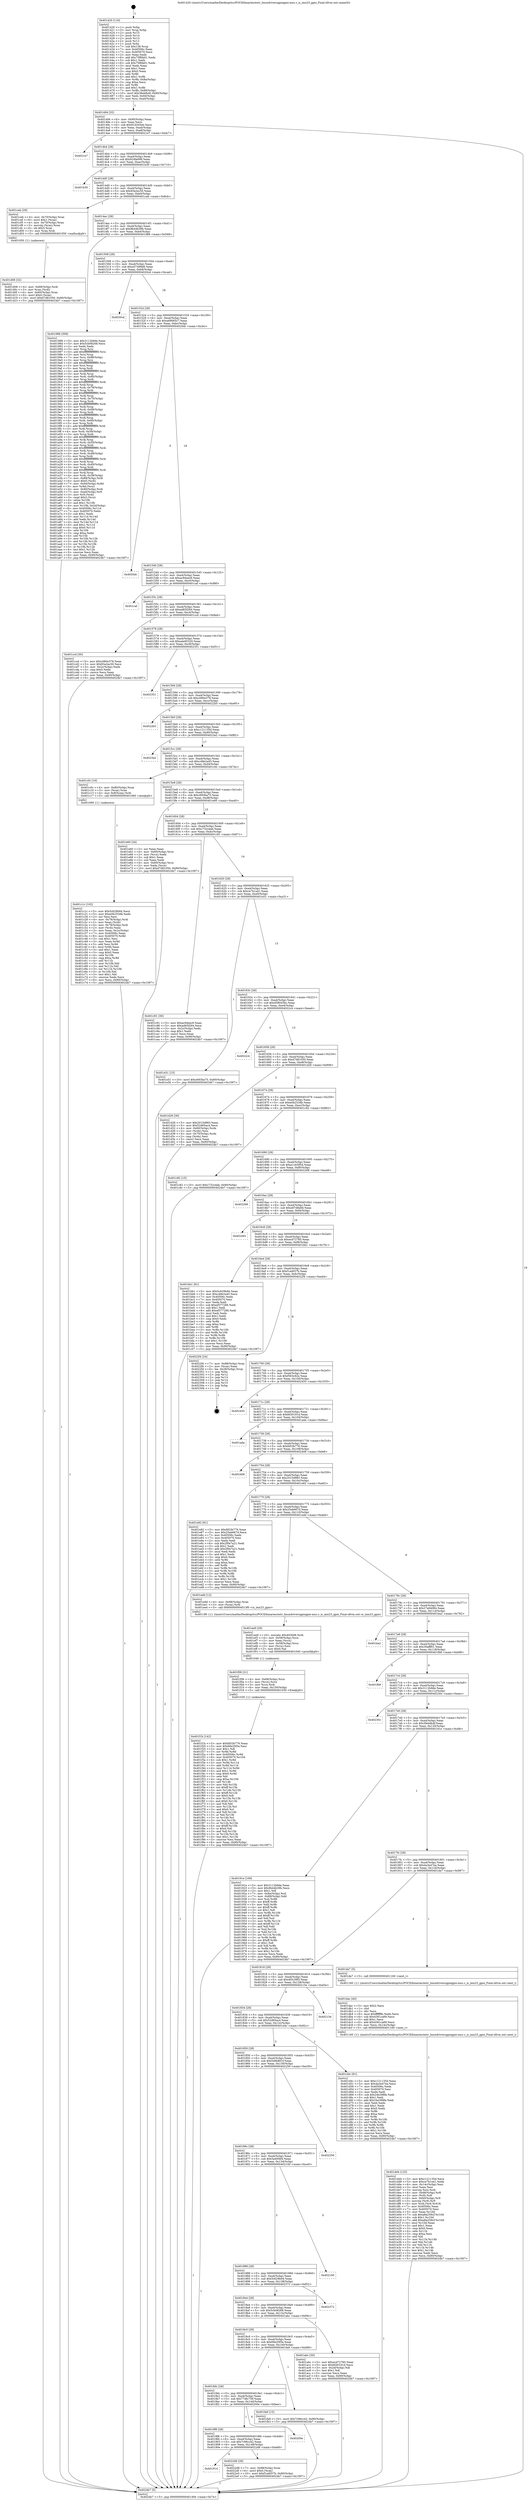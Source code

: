 digraph "0x401420" {
  label = "0x401420 (/mnt/c/Users/mathe/Desktop/tcc/POCII/binaries/extr_linuxdriversgpiogpio-mxs.c_is_imx23_gpio_Final-ollvm.out::main(0))"
  labelloc = "t"
  node[shape=record]

  Entry [label="",width=0.3,height=0.3,shape=circle,fillcolor=black,style=filled]
  "0x401494" [label="{
     0x401494 [32]\l
     | [instrs]\l
     &nbsp;&nbsp;0x401494 \<+6\>: mov -0x90(%rbp),%eax\l
     &nbsp;&nbsp;0x40149a \<+2\>: mov %eax,%ecx\l
     &nbsp;&nbsp;0x40149c \<+6\>: sub $0x91d345eb,%ecx\l
     &nbsp;&nbsp;0x4014a2 \<+6\>: mov %eax,-0xa4(%rbp)\l
     &nbsp;&nbsp;0x4014a8 \<+6\>: mov %ecx,-0xa8(%rbp)\l
     &nbsp;&nbsp;0x4014ae \<+6\>: je 00000000004021e7 \<main+0xdc7\>\l
  }"]
  "0x4021e7" [label="{
     0x4021e7\l
  }", style=dashed]
  "0x4014b4" [label="{
     0x4014b4 [28]\l
     | [instrs]\l
     &nbsp;&nbsp;0x4014b4 \<+5\>: jmp 00000000004014b9 \<main+0x99\>\l
     &nbsp;&nbsp;0x4014b9 \<+6\>: mov -0xa4(%rbp),%eax\l
     &nbsp;&nbsp;0x4014bf \<+5\>: sub $0x924fa099,%eax\l
     &nbsp;&nbsp;0x4014c4 \<+6\>: mov %eax,-0xac(%rbp)\l
     &nbsp;&nbsp;0x4014ca \<+6\>: je 0000000000401b30 \<main+0x710\>\l
  }"]
  Exit [label="",width=0.3,height=0.3,shape=circle,fillcolor=black,style=filled,peripheries=2]
  "0x401b30" [label="{
     0x401b30\l
  }", style=dashed]
  "0x4014d0" [label="{
     0x4014d0 [28]\l
     | [instrs]\l
     &nbsp;&nbsp;0x4014d0 \<+5\>: jmp 00000000004014d5 \<main+0xb5\>\l
     &nbsp;&nbsp;0x4014d5 \<+6\>: mov -0xa4(%rbp),%eax\l
     &nbsp;&nbsp;0x4014db \<+5\>: sub $0x93a2ec50,%eax\l
     &nbsp;&nbsp;0x4014e0 \<+6\>: mov %eax,-0xb0(%rbp)\l
     &nbsp;&nbsp;0x4014e6 \<+6\>: je 0000000000401ceb \<main+0x8cb\>\l
  }"]
  "0x401914" [label="{
     0x401914\l
  }", style=dashed]
  "0x401ceb" [label="{
     0x401ceb [29]\l
     | [instrs]\l
     &nbsp;&nbsp;0x401ceb \<+4\>: mov -0x70(%rbp),%rax\l
     &nbsp;&nbsp;0x401cef \<+6\>: movl $0x1,(%rax)\l
     &nbsp;&nbsp;0x401cf5 \<+4\>: mov -0x70(%rbp),%rax\l
     &nbsp;&nbsp;0x401cf9 \<+3\>: movslq (%rax),%rax\l
     &nbsp;&nbsp;0x401cfc \<+4\>: shl $0x3,%rax\l
     &nbsp;&nbsp;0x401d00 \<+3\>: mov %rax,%rdi\l
     &nbsp;&nbsp;0x401d03 \<+5\>: call 0000000000401050 \<malloc@plt\>\l
     | [calls]\l
     &nbsp;&nbsp;0x401050 \{1\} (unknown)\l
  }"]
  "0x4014ec" [label="{
     0x4014ec [28]\l
     | [instrs]\l
     &nbsp;&nbsp;0x4014ec \<+5\>: jmp 00000000004014f1 \<main+0xd1\>\l
     &nbsp;&nbsp;0x4014f1 \<+6\>: mov -0xa4(%rbp),%eax\l
     &nbsp;&nbsp;0x4014f7 \<+5\>: sub $0x9b44b39b,%eax\l
     &nbsp;&nbsp;0x4014fc \<+6\>: mov %eax,-0xb4(%rbp)\l
     &nbsp;&nbsp;0x401502 \<+6\>: je 0000000000401988 \<main+0x568\>\l
  }"]
  "0x4022d8" [label="{
     0x4022d8 [28]\l
     | [instrs]\l
     &nbsp;&nbsp;0x4022d8 \<+7\>: mov -0x88(%rbp),%rax\l
     &nbsp;&nbsp;0x4022df \<+6\>: movl $0x0,(%rax)\l
     &nbsp;&nbsp;0x4022e5 \<+10\>: movl $0xf1ad057b,-0x90(%rbp)\l
     &nbsp;&nbsp;0x4022ef \<+5\>: jmp 00000000004024b7 \<main+0x1097\>\l
  }"]
  "0x401988" [label="{
     0x401988 [308]\l
     | [instrs]\l
     &nbsp;&nbsp;0x401988 \<+5\>: mov $0x3112b9de,%eax\l
     &nbsp;&nbsp;0x40198d \<+5\>: mov $0x5cb08268,%ecx\l
     &nbsp;&nbsp;0x401992 \<+2\>: xor %edx,%edx\l
     &nbsp;&nbsp;0x401994 \<+3\>: mov %rsp,%rsi\l
     &nbsp;&nbsp;0x401997 \<+4\>: add $0xfffffffffffffff0,%rsi\l
     &nbsp;&nbsp;0x40199b \<+3\>: mov %rsi,%rsp\l
     &nbsp;&nbsp;0x40199e \<+7\>: mov %rsi,-0x88(%rbp)\l
     &nbsp;&nbsp;0x4019a5 \<+3\>: mov %rsp,%rsi\l
     &nbsp;&nbsp;0x4019a8 \<+4\>: add $0xfffffffffffffff0,%rsi\l
     &nbsp;&nbsp;0x4019ac \<+3\>: mov %rsi,%rsp\l
     &nbsp;&nbsp;0x4019af \<+3\>: mov %rsp,%rdi\l
     &nbsp;&nbsp;0x4019b2 \<+4\>: add $0xfffffffffffffff0,%rdi\l
     &nbsp;&nbsp;0x4019b6 \<+3\>: mov %rdi,%rsp\l
     &nbsp;&nbsp;0x4019b9 \<+4\>: mov %rdi,-0x80(%rbp)\l
     &nbsp;&nbsp;0x4019bd \<+3\>: mov %rsp,%rdi\l
     &nbsp;&nbsp;0x4019c0 \<+4\>: add $0xfffffffffffffff0,%rdi\l
     &nbsp;&nbsp;0x4019c4 \<+3\>: mov %rdi,%rsp\l
     &nbsp;&nbsp;0x4019c7 \<+4\>: mov %rdi,-0x78(%rbp)\l
     &nbsp;&nbsp;0x4019cb \<+3\>: mov %rsp,%rdi\l
     &nbsp;&nbsp;0x4019ce \<+4\>: add $0xfffffffffffffff0,%rdi\l
     &nbsp;&nbsp;0x4019d2 \<+3\>: mov %rdi,%rsp\l
     &nbsp;&nbsp;0x4019d5 \<+4\>: mov %rdi,-0x70(%rbp)\l
     &nbsp;&nbsp;0x4019d9 \<+3\>: mov %rsp,%rdi\l
     &nbsp;&nbsp;0x4019dc \<+4\>: add $0xfffffffffffffff0,%rdi\l
     &nbsp;&nbsp;0x4019e0 \<+3\>: mov %rdi,%rsp\l
     &nbsp;&nbsp;0x4019e3 \<+4\>: mov %rdi,-0x68(%rbp)\l
     &nbsp;&nbsp;0x4019e7 \<+3\>: mov %rsp,%rdi\l
     &nbsp;&nbsp;0x4019ea \<+4\>: add $0xfffffffffffffff0,%rdi\l
     &nbsp;&nbsp;0x4019ee \<+3\>: mov %rdi,%rsp\l
     &nbsp;&nbsp;0x4019f1 \<+4\>: mov %rdi,-0x60(%rbp)\l
     &nbsp;&nbsp;0x4019f5 \<+3\>: mov %rsp,%rdi\l
     &nbsp;&nbsp;0x4019f8 \<+4\>: add $0xfffffffffffffff0,%rdi\l
     &nbsp;&nbsp;0x4019fc \<+3\>: mov %rdi,%rsp\l
     &nbsp;&nbsp;0x4019ff \<+4\>: mov %rdi,-0x58(%rbp)\l
     &nbsp;&nbsp;0x401a03 \<+3\>: mov %rsp,%rdi\l
     &nbsp;&nbsp;0x401a06 \<+4\>: add $0xfffffffffffffff0,%rdi\l
     &nbsp;&nbsp;0x401a0a \<+3\>: mov %rdi,%rsp\l
     &nbsp;&nbsp;0x401a0d \<+4\>: mov %rdi,-0x50(%rbp)\l
     &nbsp;&nbsp;0x401a11 \<+3\>: mov %rsp,%rdi\l
     &nbsp;&nbsp;0x401a14 \<+4\>: add $0xfffffffffffffff0,%rdi\l
     &nbsp;&nbsp;0x401a18 \<+3\>: mov %rdi,%rsp\l
     &nbsp;&nbsp;0x401a1b \<+4\>: mov %rdi,-0x48(%rbp)\l
     &nbsp;&nbsp;0x401a1f \<+3\>: mov %rsp,%rdi\l
     &nbsp;&nbsp;0x401a22 \<+4\>: add $0xfffffffffffffff0,%rdi\l
     &nbsp;&nbsp;0x401a26 \<+3\>: mov %rdi,%rsp\l
     &nbsp;&nbsp;0x401a29 \<+4\>: mov %rdi,-0x40(%rbp)\l
     &nbsp;&nbsp;0x401a2d \<+3\>: mov %rsp,%rdi\l
     &nbsp;&nbsp;0x401a30 \<+4\>: add $0xfffffffffffffff0,%rdi\l
     &nbsp;&nbsp;0x401a34 \<+3\>: mov %rdi,%rsp\l
     &nbsp;&nbsp;0x401a37 \<+4\>: mov %rdi,-0x38(%rbp)\l
     &nbsp;&nbsp;0x401a3b \<+7\>: mov -0x88(%rbp),%rdi\l
     &nbsp;&nbsp;0x401a42 \<+6\>: movl $0x0,(%rdi)\l
     &nbsp;&nbsp;0x401a48 \<+7\>: mov -0x94(%rbp),%r8d\l
     &nbsp;&nbsp;0x401a4f \<+3\>: mov %r8d,(%rsi)\l
     &nbsp;&nbsp;0x401a52 \<+4\>: mov -0x80(%rbp),%rdi\l
     &nbsp;&nbsp;0x401a56 \<+7\>: mov -0xa0(%rbp),%r9\l
     &nbsp;&nbsp;0x401a5d \<+3\>: mov %r9,(%rdi)\l
     &nbsp;&nbsp;0x401a60 \<+3\>: cmpl $0x2,(%rsi)\l
     &nbsp;&nbsp;0x401a63 \<+4\>: setne %r10b\l
     &nbsp;&nbsp;0x401a67 \<+4\>: and $0x1,%r10b\l
     &nbsp;&nbsp;0x401a6b \<+4\>: mov %r10b,-0x2d(%rbp)\l
     &nbsp;&nbsp;0x401a6f \<+8\>: mov 0x40506c,%r11d\l
     &nbsp;&nbsp;0x401a77 \<+7\>: mov 0x405070,%ebx\l
     &nbsp;&nbsp;0x401a7e \<+3\>: sub $0x1,%edx\l
     &nbsp;&nbsp;0x401a81 \<+3\>: mov %r11d,%r14d\l
     &nbsp;&nbsp;0x401a84 \<+3\>: add %edx,%r14d\l
     &nbsp;&nbsp;0x401a87 \<+4\>: imul %r14d,%r11d\l
     &nbsp;&nbsp;0x401a8b \<+4\>: and $0x1,%r11d\l
     &nbsp;&nbsp;0x401a8f \<+4\>: cmp $0x0,%r11d\l
     &nbsp;&nbsp;0x401a93 \<+4\>: sete %r10b\l
     &nbsp;&nbsp;0x401a97 \<+3\>: cmp $0xa,%ebx\l
     &nbsp;&nbsp;0x401a9a \<+4\>: setl %r15b\l
     &nbsp;&nbsp;0x401a9e \<+3\>: mov %r10b,%r12b\l
     &nbsp;&nbsp;0x401aa1 \<+3\>: and %r15b,%r12b\l
     &nbsp;&nbsp;0x401aa4 \<+3\>: xor %r15b,%r10b\l
     &nbsp;&nbsp;0x401aa7 \<+3\>: or %r10b,%r12b\l
     &nbsp;&nbsp;0x401aaa \<+4\>: test $0x1,%r12b\l
     &nbsp;&nbsp;0x401aae \<+3\>: cmovne %ecx,%eax\l
     &nbsp;&nbsp;0x401ab1 \<+6\>: mov %eax,-0x90(%rbp)\l
     &nbsp;&nbsp;0x401ab7 \<+5\>: jmp 00000000004024b7 \<main+0x1097\>\l
  }"]
  "0x401508" [label="{
     0x401508 [28]\l
     | [instrs]\l
     &nbsp;&nbsp;0x401508 \<+5\>: jmp 000000000040150d \<main+0xed\>\l
     &nbsp;&nbsp;0x40150d \<+6\>: mov -0xa4(%rbp),%eax\l
     &nbsp;&nbsp;0x401513 \<+5\>: sub $0xa57498d6,%eax\l
     &nbsp;&nbsp;0x401518 \<+6\>: mov %eax,-0xb8(%rbp)\l
     &nbsp;&nbsp;0x40151e \<+6\>: je 00000000004020cd \<main+0xcad\>\l
  }"]
  "0x4018f8" [label="{
     0x4018f8 [28]\l
     | [instrs]\l
     &nbsp;&nbsp;0x4018f8 \<+5\>: jmp 00000000004018fd \<main+0x4dd\>\l
     &nbsp;&nbsp;0x4018fd \<+6\>: mov -0xa4(%rbp),%eax\l
     &nbsp;&nbsp;0x401903 \<+5\>: sub $0x7c96cc42,%eax\l
     &nbsp;&nbsp;0x401908 \<+6\>: mov %eax,-0x148(%rbp)\l
     &nbsp;&nbsp;0x40190e \<+6\>: je 00000000004022d8 \<main+0xeb8\>\l
  }"]
  "0x4020cd" [label="{
     0x4020cd\l
  }", style=dashed]
  "0x401524" [label="{
     0x401524 [28]\l
     | [instrs]\l
     &nbsp;&nbsp;0x401524 \<+5\>: jmp 0000000000401529 \<main+0x109\>\l
     &nbsp;&nbsp;0x401529 \<+6\>: mov -0xa4(%rbp),%eax\l
     &nbsp;&nbsp;0x40152f \<+5\>: sub $0xa69065c7,%eax\l
     &nbsp;&nbsp;0x401534 \<+6\>: mov %eax,-0xbc(%rbp)\l
     &nbsp;&nbsp;0x40153a \<+6\>: je 00000000004020dc \<main+0xcbc\>\l
  }"]
  "0x40200e" [label="{
     0x40200e\l
  }", style=dashed]
  "0x4020dc" [label="{
     0x4020dc\l
  }", style=dashed]
  "0x401540" [label="{
     0x401540 [28]\l
     | [instrs]\l
     &nbsp;&nbsp;0x401540 \<+5\>: jmp 0000000000401545 \<main+0x125\>\l
     &nbsp;&nbsp;0x401545 \<+6\>: mov -0xa4(%rbp),%eax\l
     &nbsp;&nbsp;0x40154b \<+5\>: sub $0xac94eec9,%eax\l
     &nbsp;&nbsp;0x401550 \<+6\>: mov %eax,-0xc0(%rbp)\l
     &nbsp;&nbsp;0x401556 \<+6\>: je 0000000000401caf \<main+0x88f\>\l
  }"]
  "0x4018dc" [label="{
     0x4018dc [28]\l
     | [instrs]\l
     &nbsp;&nbsp;0x4018dc \<+5\>: jmp 00000000004018e1 \<main+0x4c1\>\l
     &nbsp;&nbsp;0x4018e1 \<+6\>: mov -0xa4(%rbp),%eax\l
     &nbsp;&nbsp;0x4018e7 \<+5\>: sub $0x77dfc739,%eax\l
     &nbsp;&nbsp;0x4018ec \<+6\>: mov %eax,-0x144(%rbp)\l
     &nbsp;&nbsp;0x4018f2 \<+6\>: je 000000000040200e \<main+0xbee\>\l
  }"]
  "0x401caf" [label="{
     0x401caf\l
  }", style=dashed]
  "0x40155c" [label="{
     0x40155c [28]\l
     | [instrs]\l
     &nbsp;&nbsp;0x40155c \<+5\>: jmp 0000000000401561 \<main+0x141\>\l
     &nbsp;&nbsp;0x401561 \<+6\>: mov -0xa4(%rbp),%eax\l
     &nbsp;&nbsp;0x401567 \<+5\>: sub $0xad65f264,%eax\l
     &nbsp;&nbsp;0x40156c \<+6\>: mov %eax,-0xc4(%rbp)\l
     &nbsp;&nbsp;0x401572 \<+6\>: je 0000000000401ccd \<main+0x8ad\>\l
  }"]
  "0x401fa9" [label="{
     0x401fa9 [15]\l
     | [instrs]\l
     &nbsp;&nbsp;0x401fa9 \<+10\>: movl $0x7c96cc42,-0x90(%rbp)\l
     &nbsp;&nbsp;0x401fb3 \<+5\>: jmp 00000000004024b7 \<main+0x1097\>\l
  }"]
  "0x401ccd" [label="{
     0x401ccd [30]\l
     | [instrs]\l
     &nbsp;&nbsp;0x401ccd \<+5\>: mov $0xc080e378,%eax\l
     &nbsp;&nbsp;0x401cd2 \<+5\>: mov $0x93a2ec50,%ecx\l
     &nbsp;&nbsp;0x401cd7 \<+3\>: mov -0x2c(%rbp),%edx\l
     &nbsp;&nbsp;0x401cda \<+3\>: cmp $0x0,%edx\l
     &nbsp;&nbsp;0x401cdd \<+3\>: cmove %ecx,%eax\l
     &nbsp;&nbsp;0x401ce0 \<+6\>: mov %eax,-0x90(%rbp)\l
     &nbsp;&nbsp;0x401ce6 \<+5\>: jmp 00000000004024b7 \<main+0x1097\>\l
  }"]
  "0x401578" [label="{
     0x401578 [28]\l
     | [instrs]\l
     &nbsp;&nbsp;0x401578 \<+5\>: jmp 000000000040157d \<main+0x15d\>\l
     &nbsp;&nbsp;0x40157d \<+6\>: mov -0xa4(%rbp),%eax\l
     &nbsp;&nbsp;0x401583 \<+5\>: sub $0xada95320,%eax\l
     &nbsp;&nbsp;0x401588 \<+6\>: mov %eax,-0xc8(%rbp)\l
     &nbsp;&nbsp;0x40158e \<+6\>: je 0000000000402351 \<main+0xf31\>\l
  }"]
  "0x401f1b" [label="{
     0x401f1b [142]\l
     | [instrs]\l
     &nbsp;&nbsp;0x401f1b \<+5\>: mov $0xfd53b776,%eax\l
     &nbsp;&nbsp;0x401f20 \<+5\>: mov $0x69e20f3e,%esi\l
     &nbsp;&nbsp;0x401f25 \<+2\>: mov $0x1,%dl\l
     &nbsp;&nbsp;0x401f27 \<+3\>: xor %r8d,%r8d\l
     &nbsp;&nbsp;0x401f2a \<+8\>: mov 0x40506c,%r9d\l
     &nbsp;&nbsp;0x401f32 \<+8\>: mov 0x405070,%r10d\l
     &nbsp;&nbsp;0x401f3a \<+4\>: sub $0x1,%r8d\l
     &nbsp;&nbsp;0x401f3e \<+3\>: mov %r9d,%r11d\l
     &nbsp;&nbsp;0x401f41 \<+3\>: add %r8d,%r11d\l
     &nbsp;&nbsp;0x401f44 \<+4\>: imul %r11d,%r9d\l
     &nbsp;&nbsp;0x401f48 \<+4\>: and $0x1,%r9d\l
     &nbsp;&nbsp;0x401f4c \<+4\>: cmp $0x0,%r9d\l
     &nbsp;&nbsp;0x401f50 \<+3\>: sete %bl\l
     &nbsp;&nbsp;0x401f53 \<+4\>: cmp $0xa,%r10d\l
     &nbsp;&nbsp;0x401f57 \<+4\>: setl %r14b\l
     &nbsp;&nbsp;0x401f5b \<+3\>: mov %bl,%r15b\l
     &nbsp;&nbsp;0x401f5e \<+4\>: xor $0xff,%r15b\l
     &nbsp;&nbsp;0x401f62 \<+3\>: mov %r14b,%r12b\l
     &nbsp;&nbsp;0x401f65 \<+4\>: xor $0xff,%r12b\l
     &nbsp;&nbsp;0x401f69 \<+3\>: xor $0x0,%dl\l
     &nbsp;&nbsp;0x401f6c \<+3\>: mov %r15b,%r13b\l
     &nbsp;&nbsp;0x401f6f \<+4\>: and $0x0,%r13b\l
     &nbsp;&nbsp;0x401f73 \<+2\>: and %dl,%bl\l
     &nbsp;&nbsp;0x401f75 \<+3\>: mov %r12b,%cl\l
     &nbsp;&nbsp;0x401f78 \<+3\>: and $0x0,%cl\l
     &nbsp;&nbsp;0x401f7b \<+3\>: and %dl,%r14b\l
     &nbsp;&nbsp;0x401f7e \<+3\>: or %bl,%r13b\l
     &nbsp;&nbsp;0x401f81 \<+3\>: or %r14b,%cl\l
     &nbsp;&nbsp;0x401f84 \<+3\>: xor %cl,%r13b\l
     &nbsp;&nbsp;0x401f87 \<+3\>: or %r12b,%r15b\l
     &nbsp;&nbsp;0x401f8a \<+4\>: xor $0xff,%r15b\l
     &nbsp;&nbsp;0x401f8e \<+3\>: or $0x0,%dl\l
     &nbsp;&nbsp;0x401f91 \<+3\>: and %dl,%r15b\l
     &nbsp;&nbsp;0x401f94 \<+3\>: or %r15b,%r13b\l
     &nbsp;&nbsp;0x401f97 \<+4\>: test $0x1,%r13b\l
     &nbsp;&nbsp;0x401f9b \<+3\>: cmovne %esi,%eax\l
     &nbsp;&nbsp;0x401f9e \<+6\>: mov %eax,-0x90(%rbp)\l
     &nbsp;&nbsp;0x401fa4 \<+5\>: jmp 00000000004024b7 \<main+0x1097\>\l
  }"]
  "0x402351" [label="{
     0x402351\l
  }", style=dashed]
  "0x401594" [label="{
     0x401594 [28]\l
     | [instrs]\l
     &nbsp;&nbsp;0x401594 \<+5\>: jmp 0000000000401599 \<main+0x179\>\l
     &nbsp;&nbsp;0x401599 \<+6\>: mov -0xa4(%rbp),%eax\l
     &nbsp;&nbsp;0x40159f \<+5\>: sub $0xc080e378,%eax\l
     &nbsp;&nbsp;0x4015a4 \<+6\>: mov %eax,-0xcc(%rbp)\l
     &nbsp;&nbsp;0x4015aa \<+6\>: je 00000000004022b5 \<main+0xe95\>\l
  }"]
  "0x401f06" [label="{
     0x401f06 [21]\l
     | [instrs]\l
     &nbsp;&nbsp;0x401f06 \<+4\>: mov -0x68(%rbp),%rcx\l
     &nbsp;&nbsp;0x401f0a \<+3\>: mov (%rcx),%rcx\l
     &nbsp;&nbsp;0x401f0d \<+3\>: mov %rcx,%rdi\l
     &nbsp;&nbsp;0x401f10 \<+6\>: mov %eax,-0x150(%rbp)\l
     &nbsp;&nbsp;0x401f16 \<+5\>: call 0000000000401030 \<free@plt\>\l
     | [calls]\l
     &nbsp;&nbsp;0x401030 \{1\} (unknown)\l
  }"]
  "0x4022b5" [label="{
     0x4022b5\l
  }", style=dashed]
  "0x4015b0" [label="{
     0x4015b0 [28]\l
     | [instrs]\l
     &nbsp;&nbsp;0x4015b0 \<+5\>: jmp 00000000004015b5 \<main+0x195\>\l
     &nbsp;&nbsp;0x4015b5 \<+6\>: mov -0xa4(%rbp),%eax\l
     &nbsp;&nbsp;0x4015bb \<+5\>: sub $0xc121135d,%eax\l
     &nbsp;&nbsp;0x4015c0 \<+6\>: mov %eax,-0xd0(%rbp)\l
     &nbsp;&nbsp;0x4015c6 \<+6\>: je 00000000004023a2 \<main+0xf82\>\l
  }"]
  "0x401ee9" [label="{
     0x401ee9 [29]\l
     | [instrs]\l
     &nbsp;&nbsp;0x401ee9 \<+10\>: movabs $0x4030d6,%rdi\l
     &nbsp;&nbsp;0x401ef3 \<+4\>: mov -0x58(%rbp),%rcx\l
     &nbsp;&nbsp;0x401ef7 \<+2\>: mov %eax,(%rcx)\l
     &nbsp;&nbsp;0x401ef9 \<+4\>: mov -0x58(%rbp),%rcx\l
     &nbsp;&nbsp;0x401efd \<+2\>: mov (%rcx),%esi\l
     &nbsp;&nbsp;0x401eff \<+2\>: mov $0x0,%al\l
     &nbsp;&nbsp;0x401f01 \<+5\>: call 0000000000401040 \<printf@plt\>\l
     | [calls]\l
     &nbsp;&nbsp;0x401040 \{1\} (unknown)\l
  }"]
  "0x4023a2" [label="{
     0x4023a2\l
  }", style=dashed]
  "0x4015cc" [label="{
     0x4015cc [28]\l
     | [instrs]\l
     &nbsp;&nbsp;0x4015cc \<+5\>: jmp 00000000004015d1 \<main+0x1b1\>\l
     &nbsp;&nbsp;0x4015d1 \<+6\>: mov -0xa4(%rbp),%eax\l
     &nbsp;&nbsp;0x4015d7 \<+5\>: sub $0xc48e2a45,%eax\l
     &nbsp;&nbsp;0x4015dc \<+6\>: mov %eax,-0xd4(%rbp)\l
     &nbsp;&nbsp;0x4015e2 \<+6\>: je 0000000000401c0c \<main+0x7ec\>\l
  }"]
  "0x401dd4" [label="{
     0x401dd4 [125]\l
     | [instrs]\l
     &nbsp;&nbsp;0x401dd4 \<+5\>: mov $0xc121135d,%ecx\l
     &nbsp;&nbsp;0x401dd9 \<+5\>: mov $0xce7b1a41,%edx\l
     &nbsp;&nbsp;0x401dde \<+6\>: mov -0x14c(%rbp),%esi\l
     &nbsp;&nbsp;0x401de4 \<+3\>: imul %eax,%esi\l
     &nbsp;&nbsp;0x401de7 \<+3\>: movslq %esi,%rdi\l
     &nbsp;&nbsp;0x401dea \<+4\>: mov -0x68(%rbp),%r8\l
     &nbsp;&nbsp;0x401dee \<+3\>: mov (%r8),%r8\l
     &nbsp;&nbsp;0x401df1 \<+4\>: mov -0x60(%rbp),%r9\l
     &nbsp;&nbsp;0x401df5 \<+3\>: movslq (%r9),%r9\l
     &nbsp;&nbsp;0x401df8 \<+4\>: mov %rdi,(%r8,%r9,8)\l
     &nbsp;&nbsp;0x401dfc \<+7\>: mov 0x40506c,%eax\l
     &nbsp;&nbsp;0x401e03 \<+7\>: mov 0x405070,%esi\l
     &nbsp;&nbsp;0x401e0a \<+3\>: mov %eax,%r10d\l
     &nbsp;&nbsp;0x401e0d \<+7\>: sub $0xa8a259cf,%r10d\l
     &nbsp;&nbsp;0x401e14 \<+4\>: sub $0x1,%r10d\l
     &nbsp;&nbsp;0x401e18 \<+7\>: add $0xa8a259cf,%r10d\l
     &nbsp;&nbsp;0x401e1f \<+4\>: imul %r10d,%eax\l
     &nbsp;&nbsp;0x401e23 \<+3\>: and $0x1,%eax\l
     &nbsp;&nbsp;0x401e26 \<+3\>: cmp $0x0,%eax\l
     &nbsp;&nbsp;0x401e29 \<+4\>: sete %r11b\l
     &nbsp;&nbsp;0x401e2d \<+3\>: cmp $0xa,%esi\l
     &nbsp;&nbsp;0x401e30 \<+3\>: setl %bl\l
     &nbsp;&nbsp;0x401e33 \<+3\>: mov %r11b,%r14b\l
     &nbsp;&nbsp;0x401e36 \<+3\>: and %bl,%r14b\l
     &nbsp;&nbsp;0x401e39 \<+3\>: xor %bl,%r11b\l
     &nbsp;&nbsp;0x401e3c \<+3\>: or %r11b,%r14b\l
     &nbsp;&nbsp;0x401e3f \<+4\>: test $0x1,%r14b\l
     &nbsp;&nbsp;0x401e43 \<+3\>: cmovne %edx,%ecx\l
     &nbsp;&nbsp;0x401e46 \<+6\>: mov %ecx,-0x90(%rbp)\l
     &nbsp;&nbsp;0x401e4c \<+5\>: jmp 00000000004024b7 \<main+0x1097\>\l
  }"]
  "0x401c0c" [label="{
     0x401c0c [16]\l
     | [instrs]\l
     &nbsp;&nbsp;0x401c0c \<+4\>: mov -0x80(%rbp),%rax\l
     &nbsp;&nbsp;0x401c10 \<+3\>: mov (%rax),%rax\l
     &nbsp;&nbsp;0x401c13 \<+4\>: mov 0x8(%rax),%rdi\l
     &nbsp;&nbsp;0x401c17 \<+5\>: call 0000000000401060 \<atoi@plt\>\l
     | [calls]\l
     &nbsp;&nbsp;0x401060 \{1\} (unknown)\l
  }"]
  "0x4015e8" [label="{
     0x4015e8 [28]\l
     | [instrs]\l
     &nbsp;&nbsp;0x4015e8 \<+5\>: jmp 00000000004015ed \<main+0x1cd\>\l
     &nbsp;&nbsp;0x4015ed \<+6\>: mov -0xa4(%rbp),%eax\l
     &nbsp;&nbsp;0x4015f3 \<+5\>: sub $0xc693ba75,%eax\l
     &nbsp;&nbsp;0x4015f8 \<+6\>: mov %eax,-0xd8(%rbp)\l
     &nbsp;&nbsp;0x4015fe \<+6\>: je 0000000000401e60 \<main+0xa40\>\l
  }"]
  "0x401dac" [label="{
     0x401dac [40]\l
     | [instrs]\l
     &nbsp;&nbsp;0x401dac \<+5\>: mov $0x2,%ecx\l
     &nbsp;&nbsp;0x401db1 \<+1\>: cltd\l
     &nbsp;&nbsp;0x401db2 \<+2\>: idiv %ecx\l
     &nbsp;&nbsp;0x401db4 \<+6\>: imul $0xfffffffe,%edx,%ecx\l
     &nbsp;&nbsp;0x401dba \<+6\>: sub $0x4361ca69,%ecx\l
     &nbsp;&nbsp;0x401dc0 \<+3\>: add $0x1,%ecx\l
     &nbsp;&nbsp;0x401dc3 \<+6\>: add $0x4361ca69,%ecx\l
     &nbsp;&nbsp;0x401dc9 \<+6\>: mov %ecx,-0x14c(%rbp)\l
     &nbsp;&nbsp;0x401dcf \<+5\>: call 0000000000401160 \<next_i\>\l
     | [calls]\l
     &nbsp;&nbsp;0x401160 \{1\} (/mnt/c/Users/mathe/Desktop/tcc/POCII/binaries/extr_linuxdriversgpiogpio-mxs.c_is_imx23_gpio_Final-ollvm.out::next_i)\l
  }"]
  "0x401e60" [label="{
     0x401e60 [34]\l
     | [instrs]\l
     &nbsp;&nbsp;0x401e60 \<+2\>: xor %eax,%eax\l
     &nbsp;&nbsp;0x401e62 \<+4\>: mov -0x60(%rbp),%rcx\l
     &nbsp;&nbsp;0x401e66 \<+2\>: mov (%rcx),%edx\l
     &nbsp;&nbsp;0x401e68 \<+3\>: sub $0x1,%eax\l
     &nbsp;&nbsp;0x401e6b \<+2\>: sub %eax,%edx\l
     &nbsp;&nbsp;0x401e6d \<+4\>: mov -0x60(%rbp),%rcx\l
     &nbsp;&nbsp;0x401e71 \<+2\>: mov %edx,(%rcx)\l
     &nbsp;&nbsp;0x401e73 \<+10\>: movl $0xd7d81050,-0x90(%rbp)\l
     &nbsp;&nbsp;0x401e7d \<+5\>: jmp 00000000004024b7 \<main+0x1097\>\l
  }"]
  "0x401604" [label="{
     0x401604 [28]\l
     | [instrs]\l
     &nbsp;&nbsp;0x401604 \<+5\>: jmp 0000000000401609 \<main+0x1e9\>\l
     &nbsp;&nbsp;0x401609 \<+6\>: mov -0xa4(%rbp),%eax\l
     &nbsp;&nbsp;0x40160f \<+5\>: sub $0xc732cdab,%eax\l
     &nbsp;&nbsp;0x401614 \<+6\>: mov %eax,-0xdc(%rbp)\l
     &nbsp;&nbsp;0x40161a \<+6\>: je 0000000000401c91 \<main+0x871\>\l
  }"]
  "0x401d08" [label="{
     0x401d08 [32]\l
     | [instrs]\l
     &nbsp;&nbsp;0x401d08 \<+4\>: mov -0x68(%rbp),%rdi\l
     &nbsp;&nbsp;0x401d0c \<+3\>: mov %rax,(%rdi)\l
     &nbsp;&nbsp;0x401d0f \<+4\>: mov -0x60(%rbp),%rax\l
     &nbsp;&nbsp;0x401d13 \<+6\>: movl $0x0,(%rax)\l
     &nbsp;&nbsp;0x401d19 \<+10\>: movl $0xd7d81050,-0x90(%rbp)\l
     &nbsp;&nbsp;0x401d23 \<+5\>: jmp 00000000004024b7 \<main+0x1097\>\l
  }"]
  "0x401c91" [label="{
     0x401c91 [30]\l
     | [instrs]\l
     &nbsp;&nbsp;0x401c91 \<+5\>: mov $0xac94eec9,%eax\l
     &nbsp;&nbsp;0x401c96 \<+5\>: mov $0xad65f264,%ecx\l
     &nbsp;&nbsp;0x401c9b \<+3\>: mov -0x2c(%rbp),%edx\l
     &nbsp;&nbsp;0x401c9e \<+3\>: cmp $0x1,%edx\l
     &nbsp;&nbsp;0x401ca1 \<+3\>: cmovl %ecx,%eax\l
     &nbsp;&nbsp;0x401ca4 \<+6\>: mov %eax,-0x90(%rbp)\l
     &nbsp;&nbsp;0x401caa \<+5\>: jmp 00000000004024b7 \<main+0x1097\>\l
  }"]
  "0x401620" [label="{
     0x401620 [28]\l
     | [instrs]\l
     &nbsp;&nbsp;0x401620 \<+5\>: jmp 0000000000401625 \<main+0x205\>\l
     &nbsp;&nbsp;0x401625 \<+6\>: mov -0xa4(%rbp),%eax\l
     &nbsp;&nbsp;0x40162b \<+5\>: sub $0xce7b1a41,%eax\l
     &nbsp;&nbsp;0x401630 \<+6\>: mov %eax,-0xe0(%rbp)\l
     &nbsp;&nbsp;0x401636 \<+6\>: je 0000000000401e51 \<main+0xa31\>\l
  }"]
  "0x401c1c" [label="{
     0x401c1c [102]\l
     | [instrs]\l
     &nbsp;&nbsp;0x401c1c \<+5\>: mov $0x5c629b94,%ecx\l
     &nbsp;&nbsp;0x401c21 \<+5\>: mov $0xe0b253db,%edx\l
     &nbsp;&nbsp;0x401c26 \<+2\>: xor %esi,%esi\l
     &nbsp;&nbsp;0x401c28 \<+4\>: mov -0x78(%rbp),%rdi\l
     &nbsp;&nbsp;0x401c2c \<+2\>: mov %eax,(%rdi)\l
     &nbsp;&nbsp;0x401c2e \<+4\>: mov -0x78(%rbp),%rdi\l
     &nbsp;&nbsp;0x401c32 \<+2\>: mov (%rdi),%eax\l
     &nbsp;&nbsp;0x401c34 \<+3\>: mov %eax,-0x2c(%rbp)\l
     &nbsp;&nbsp;0x401c37 \<+7\>: mov 0x40506c,%eax\l
     &nbsp;&nbsp;0x401c3e \<+8\>: mov 0x405070,%r8d\l
     &nbsp;&nbsp;0x401c46 \<+3\>: sub $0x1,%esi\l
     &nbsp;&nbsp;0x401c49 \<+3\>: mov %eax,%r9d\l
     &nbsp;&nbsp;0x401c4c \<+3\>: add %esi,%r9d\l
     &nbsp;&nbsp;0x401c4f \<+4\>: imul %r9d,%eax\l
     &nbsp;&nbsp;0x401c53 \<+3\>: and $0x1,%eax\l
     &nbsp;&nbsp;0x401c56 \<+3\>: cmp $0x0,%eax\l
     &nbsp;&nbsp;0x401c59 \<+4\>: sete %r10b\l
     &nbsp;&nbsp;0x401c5d \<+4\>: cmp $0xa,%r8d\l
     &nbsp;&nbsp;0x401c61 \<+4\>: setl %r11b\l
     &nbsp;&nbsp;0x401c65 \<+3\>: mov %r10b,%bl\l
     &nbsp;&nbsp;0x401c68 \<+3\>: and %r11b,%bl\l
     &nbsp;&nbsp;0x401c6b \<+3\>: xor %r11b,%r10b\l
     &nbsp;&nbsp;0x401c6e \<+3\>: or %r10b,%bl\l
     &nbsp;&nbsp;0x401c71 \<+3\>: test $0x1,%bl\l
     &nbsp;&nbsp;0x401c74 \<+3\>: cmovne %edx,%ecx\l
     &nbsp;&nbsp;0x401c77 \<+6\>: mov %ecx,-0x90(%rbp)\l
     &nbsp;&nbsp;0x401c7d \<+5\>: jmp 00000000004024b7 \<main+0x1097\>\l
  }"]
  "0x401e51" [label="{
     0x401e51 [15]\l
     | [instrs]\l
     &nbsp;&nbsp;0x401e51 \<+10\>: movl $0xc693ba75,-0x90(%rbp)\l
     &nbsp;&nbsp;0x401e5b \<+5\>: jmp 00000000004024b7 \<main+0x1097\>\l
  }"]
  "0x40163c" [label="{
     0x40163c [28]\l
     | [instrs]\l
     &nbsp;&nbsp;0x40163c \<+5\>: jmp 0000000000401641 \<main+0x221\>\l
     &nbsp;&nbsp;0x401641 \<+6\>: mov -0xa4(%rbp),%eax\l
     &nbsp;&nbsp;0x401647 \<+5\>: sub $0xd58043bc,%eax\l
     &nbsp;&nbsp;0x40164c \<+6\>: mov %eax,-0xe4(%rbp)\l
     &nbsp;&nbsp;0x401652 \<+6\>: je 00000000004022c4 \<main+0xea4\>\l
  }"]
  "0x4018c0" [label="{
     0x4018c0 [28]\l
     | [instrs]\l
     &nbsp;&nbsp;0x4018c0 \<+5\>: jmp 00000000004018c5 \<main+0x4a5\>\l
     &nbsp;&nbsp;0x4018c5 \<+6\>: mov -0xa4(%rbp),%eax\l
     &nbsp;&nbsp;0x4018cb \<+5\>: sub $0x69e20f3e,%eax\l
     &nbsp;&nbsp;0x4018d0 \<+6\>: mov %eax,-0x140(%rbp)\l
     &nbsp;&nbsp;0x4018d6 \<+6\>: je 0000000000401fa9 \<main+0xb89\>\l
  }"]
  "0x4022c4" [label="{
     0x4022c4\l
  }", style=dashed]
  "0x401658" [label="{
     0x401658 [28]\l
     | [instrs]\l
     &nbsp;&nbsp;0x401658 \<+5\>: jmp 000000000040165d \<main+0x23d\>\l
     &nbsp;&nbsp;0x40165d \<+6\>: mov -0xa4(%rbp),%eax\l
     &nbsp;&nbsp;0x401663 \<+5\>: sub $0xd7d81050,%eax\l
     &nbsp;&nbsp;0x401668 \<+6\>: mov %eax,-0xe8(%rbp)\l
     &nbsp;&nbsp;0x40166e \<+6\>: je 0000000000401d28 \<main+0x908\>\l
  }"]
  "0x401abc" [label="{
     0x401abc [30]\l
     | [instrs]\l
     &nbsp;&nbsp;0x401abc \<+5\>: mov $0xecd72785,%eax\l
     &nbsp;&nbsp;0x401ac1 \<+5\>: mov $0xfd30191d,%ecx\l
     &nbsp;&nbsp;0x401ac6 \<+3\>: mov -0x2d(%rbp),%dl\l
     &nbsp;&nbsp;0x401ac9 \<+3\>: test $0x1,%dl\l
     &nbsp;&nbsp;0x401acc \<+3\>: cmovne %ecx,%eax\l
     &nbsp;&nbsp;0x401acf \<+6\>: mov %eax,-0x90(%rbp)\l
     &nbsp;&nbsp;0x401ad5 \<+5\>: jmp 00000000004024b7 \<main+0x1097\>\l
  }"]
  "0x401d28" [label="{
     0x401d28 [36]\l
     | [instrs]\l
     &nbsp;&nbsp;0x401d28 \<+5\>: mov $0x2015d983,%eax\l
     &nbsp;&nbsp;0x401d2d \<+5\>: mov $0x52d65ac4,%ecx\l
     &nbsp;&nbsp;0x401d32 \<+4\>: mov -0x60(%rbp),%rdx\l
     &nbsp;&nbsp;0x401d36 \<+2\>: mov (%rdx),%esi\l
     &nbsp;&nbsp;0x401d38 \<+4\>: mov -0x70(%rbp),%rdx\l
     &nbsp;&nbsp;0x401d3c \<+2\>: cmp (%rdx),%esi\l
     &nbsp;&nbsp;0x401d3e \<+3\>: cmovl %ecx,%eax\l
     &nbsp;&nbsp;0x401d41 \<+6\>: mov %eax,-0x90(%rbp)\l
     &nbsp;&nbsp;0x401d47 \<+5\>: jmp 00000000004024b7 \<main+0x1097\>\l
  }"]
  "0x401674" [label="{
     0x401674 [28]\l
     | [instrs]\l
     &nbsp;&nbsp;0x401674 \<+5\>: jmp 0000000000401679 \<main+0x259\>\l
     &nbsp;&nbsp;0x401679 \<+6\>: mov -0xa4(%rbp),%eax\l
     &nbsp;&nbsp;0x40167f \<+5\>: sub $0xe0b253db,%eax\l
     &nbsp;&nbsp;0x401684 \<+6\>: mov %eax,-0xec(%rbp)\l
     &nbsp;&nbsp;0x40168a \<+6\>: je 0000000000401c82 \<main+0x862\>\l
  }"]
  "0x4018a4" [label="{
     0x4018a4 [28]\l
     | [instrs]\l
     &nbsp;&nbsp;0x4018a4 \<+5\>: jmp 00000000004018a9 \<main+0x489\>\l
     &nbsp;&nbsp;0x4018a9 \<+6\>: mov -0xa4(%rbp),%eax\l
     &nbsp;&nbsp;0x4018af \<+5\>: sub $0x5cb08268,%eax\l
     &nbsp;&nbsp;0x4018b4 \<+6\>: mov %eax,-0x13c(%rbp)\l
     &nbsp;&nbsp;0x4018ba \<+6\>: je 0000000000401abc \<main+0x69c\>\l
  }"]
  "0x401c82" [label="{
     0x401c82 [15]\l
     | [instrs]\l
     &nbsp;&nbsp;0x401c82 \<+10\>: movl $0xc732cdab,-0x90(%rbp)\l
     &nbsp;&nbsp;0x401c8c \<+5\>: jmp 00000000004024b7 \<main+0x1097\>\l
  }"]
  "0x401690" [label="{
     0x401690 [28]\l
     | [instrs]\l
     &nbsp;&nbsp;0x401690 \<+5\>: jmp 0000000000401695 \<main+0x275\>\l
     &nbsp;&nbsp;0x401695 \<+6\>: mov -0xa4(%rbp),%eax\l
     &nbsp;&nbsp;0x40169b \<+5\>: sub $0xe1cb5854,%eax\l
     &nbsp;&nbsp;0x4016a0 \<+6\>: mov %eax,-0xf0(%rbp)\l
     &nbsp;&nbsp;0x4016a6 \<+6\>: je 0000000000402268 \<main+0xe48\>\l
  }"]
  "0x402372" [label="{
     0x402372\l
  }", style=dashed]
  "0x402268" [label="{
     0x402268\l
  }", style=dashed]
  "0x4016ac" [label="{
     0x4016ac [28]\l
     | [instrs]\l
     &nbsp;&nbsp;0x4016ac \<+5\>: jmp 00000000004016b1 \<main+0x291\>\l
     &nbsp;&nbsp;0x4016b1 \<+6\>: mov -0xa4(%rbp),%eax\l
     &nbsp;&nbsp;0x4016b7 \<+5\>: sub $0xe87d8a9d,%eax\l
     &nbsp;&nbsp;0x4016bc \<+6\>: mov %eax,-0xf4(%rbp)\l
     &nbsp;&nbsp;0x4016c2 \<+6\>: je 0000000000402492 \<main+0x1072\>\l
  }"]
  "0x401888" [label="{
     0x401888 [28]\l
     | [instrs]\l
     &nbsp;&nbsp;0x401888 \<+5\>: jmp 000000000040188d \<main+0x46d\>\l
     &nbsp;&nbsp;0x40188d \<+6\>: mov -0xa4(%rbp),%eax\l
     &nbsp;&nbsp;0x401893 \<+5\>: sub $0x5c629b94,%eax\l
     &nbsp;&nbsp;0x401898 \<+6\>: mov %eax,-0x138(%rbp)\l
     &nbsp;&nbsp;0x40189e \<+6\>: je 0000000000402372 \<main+0xf52\>\l
  }"]
  "0x402492" [label="{
     0x402492\l
  }", style=dashed]
  "0x4016c8" [label="{
     0x4016c8 [28]\l
     | [instrs]\l
     &nbsp;&nbsp;0x4016c8 \<+5\>: jmp 00000000004016cd \<main+0x2ad\>\l
     &nbsp;&nbsp;0x4016cd \<+6\>: mov -0xa4(%rbp),%eax\l
     &nbsp;&nbsp;0x4016d3 \<+5\>: sub $0xecd72785,%eax\l
     &nbsp;&nbsp;0x4016d8 \<+6\>: mov %eax,-0xf8(%rbp)\l
     &nbsp;&nbsp;0x4016de \<+6\>: je 0000000000401bb1 \<main+0x791\>\l
  }"]
  "0x402100" [label="{
     0x402100\l
  }", style=dashed]
  "0x401bb1" [label="{
     0x401bb1 [91]\l
     | [instrs]\l
     &nbsp;&nbsp;0x401bb1 \<+5\>: mov $0x5c629b94,%eax\l
     &nbsp;&nbsp;0x401bb6 \<+5\>: mov $0xc48e2a45,%ecx\l
     &nbsp;&nbsp;0x401bbb \<+7\>: mov 0x40506c,%edx\l
     &nbsp;&nbsp;0x401bc2 \<+7\>: mov 0x405070,%esi\l
     &nbsp;&nbsp;0x401bc9 \<+2\>: mov %edx,%edi\l
     &nbsp;&nbsp;0x401bcb \<+6\>: sub $0xef377286,%edi\l
     &nbsp;&nbsp;0x401bd1 \<+3\>: sub $0x1,%edi\l
     &nbsp;&nbsp;0x401bd4 \<+6\>: add $0xef377286,%edi\l
     &nbsp;&nbsp;0x401bda \<+3\>: imul %edi,%edx\l
     &nbsp;&nbsp;0x401bdd \<+3\>: and $0x1,%edx\l
     &nbsp;&nbsp;0x401be0 \<+3\>: cmp $0x0,%edx\l
     &nbsp;&nbsp;0x401be3 \<+4\>: sete %r8b\l
     &nbsp;&nbsp;0x401be7 \<+3\>: cmp $0xa,%esi\l
     &nbsp;&nbsp;0x401bea \<+4\>: setl %r9b\l
     &nbsp;&nbsp;0x401bee \<+3\>: mov %r8b,%r10b\l
     &nbsp;&nbsp;0x401bf1 \<+3\>: and %r9b,%r10b\l
     &nbsp;&nbsp;0x401bf4 \<+3\>: xor %r9b,%r8b\l
     &nbsp;&nbsp;0x401bf7 \<+3\>: or %r8b,%r10b\l
     &nbsp;&nbsp;0x401bfa \<+4\>: test $0x1,%r10b\l
     &nbsp;&nbsp;0x401bfe \<+3\>: cmovne %ecx,%eax\l
     &nbsp;&nbsp;0x401c01 \<+6\>: mov %eax,-0x90(%rbp)\l
     &nbsp;&nbsp;0x401c07 \<+5\>: jmp 00000000004024b7 \<main+0x1097\>\l
  }"]
  "0x4016e4" [label="{
     0x4016e4 [28]\l
     | [instrs]\l
     &nbsp;&nbsp;0x4016e4 \<+5\>: jmp 00000000004016e9 \<main+0x2c9\>\l
     &nbsp;&nbsp;0x4016e9 \<+6\>: mov -0xa4(%rbp),%eax\l
     &nbsp;&nbsp;0x4016ef \<+5\>: sub $0xf1ad057b,%eax\l
     &nbsp;&nbsp;0x4016f4 \<+6\>: mov %eax,-0xfc(%rbp)\l
     &nbsp;&nbsp;0x4016fa \<+6\>: je 00000000004022f4 \<main+0xed4\>\l
  }"]
  "0x40186c" [label="{
     0x40186c [28]\l
     | [instrs]\l
     &nbsp;&nbsp;0x40186c \<+5\>: jmp 0000000000401871 \<main+0x451\>\l
     &nbsp;&nbsp;0x401871 \<+6\>: mov -0xa4(%rbp),%eax\l
     &nbsp;&nbsp;0x401877 \<+5\>: sub $0x5a40f4f4,%eax\l
     &nbsp;&nbsp;0x40187c \<+6\>: mov %eax,-0x134(%rbp)\l
     &nbsp;&nbsp;0x401882 \<+6\>: je 0000000000402100 \<main+0xce0\>\l
  }"]
  "0x4022f4" [label="{
     0x4022f4 [24]\l
     | [instrs]\l
     &nbsp;&nbsp;0x4022f4 \<+7\>: mov -0x88(%rbp),%rax\l
     &nbsp;&nbsp;0x4022fb \<+2\>: mov (%rax),%eax\l
     &nbsp;&nbsp;0x4022fd \<+4\>: lea -0x28(%rbp),%rsp\l
     &nbsp;&nbsp;0x402301 \<+1\>: pop %rbx\l
     &nbsp;&nbsp;0x402302 \<+2\>: pop %r12\l
     &nbsp;&nbsp;0x402304 \<+2\>: pop %r13\l
     &nbsp;&nbsp;0x402306 \<+2\>: pop %r14\l
     &nbsp;&nbsp;0x402308 \<+2\>: pop %r15\l
     &nbsp;&nbsp;0x40230a \<+1\>: pop %rbp\l
     &nbsp;&nbsp;0x40230b \<+1\>: ret\l
  }"]
  "0x401700" [label="{
     0x401700 [28]\l
     | [instrs]\l
     &nbsp;&nbsp;0x401700 \<+5\>: jmp 0000000000401705 \<main+0x2e5\>\l
     &nbsp;&nbsp;0x401705 \<+6\>: mov -0xa4(%rbp),%eax\l
     &nbsp;&nbsp;0x40170b \<+5\>: sub $0xf563c62e,%eax\l
     &nbsp;&nbsp;0x401710 \<+6\>: mov %eax,-0x100(%rbp)\l
     &nbsp;&nbsp;0x401716 \<+6\>: je 0000000000402455 \<main+0x1035\>\l
  }"]
  "0x402259" [label="{
     0x402259\l
  }", style=dashed]
  "0x402455" [label="{
     0x402455\l
  }", style=dashed]
  "0x40171c" [label="{
     0x40171c [28]\l
     | [instrs]\l
     &nbsp;&nbsp;0x40171c \<+5\>: jmp 0000000000401721 \<main+0x301\>\l
     &nbsp;&nbsp;0x401721 \<+6\>: mov -0xa4(%rbp),%eax\l
     &nbsp;&nbsp;0x401727 \<+5\>: sub $0xfd30191d,%eax\l
     &nbsp;&nbsp;0x40172c \<+6\>: mov %eax,-0x104(%rbp)\l
     &nbsp;&nbsp;0x401732 \<+6\>: je 0000000000401ada \<main+0x6ba\>\l
  }"]
  "0x401850" [label="{
     0x401850 [28]\l
     | [instrs]\l
     &nbsp;&nbsp;0x401850 \<+5\>: jmp 0000000000401855 \<main+0x435\>\l
     &nbsp;&nbsp;0x401855 \<+6\>: mov -0xa4(%rbp),%eax\l
     &nbsp;&nbsp;0x40185b \<+5\>: sub $0x549b801f,%eax\l
     &nbsp;&nbsp;0x401860 \<+6\>: mov %eax,-0x130(%rbp)\l
     &nbsp;&nbsp;0x401866 \<+6\>: je 0000000000402259 \<main+0xe39\>\l
  }"]
  "0x401ada" [label="{
     0x401ada\l
  }", style=dashed]
  "0x401738" [label="{
     0x401738 [28]\l
     | [instrs]\l
     &nbsp;&nbsp;0x401738 \<+5\>: jmp 000000000040173d \<main+0x31d\>\l
     &nbsp;&nbsp;0x40173d \<+6\>: mov -0xa4(%rbp),%eax\l
     &nbsp;&nbsp;0x401743 \<+5\>: sub $0xfd53b776,%eax\l
     &nbsp;&nbsp;0x401748 \<+6\>: mov %eax,-0x108(%rbp)\l
     &nbsp;&nbsp;0x40174e \<+6\>: je 0000000000402408 \<main+0xfe8\>\l
  }"]
  "0x401d4c" [label="{
     0x401d4c [91]\l
     | [instrs]\l
     &nbsp;&nbsp;0x401d4c \<+5\>: mov $0xc121135d,%eax\l
     &nbsp;&nbsp;0x401d51 \<+5\>: mov $0x4a3e47ea,%ecx\l
     &nbsp;&nbsp;0x401d56 \<+7\>: mov 0x40506c,%edx\l
     &nbsp;&nbsp;0x401d5d \<+7\>: mov 0x405070,%esi\l
     &nbsp;&nbsp;0x401d64 \<+2\>: mov %edx,%edi\l
     &nbsp;&nbsp;0x401d66 \<+6\>: sub $0x24e398fe,%edi\l
     &nbsp;&nbsp;0x401d6c \<+3\>: sub $0x1,%edi\l
     &nbsp;&nbsp;0x401d6f \<+6\>: add $0x24e398fe,%edi\l
     &nbsp;&nbsp;0x401d75 \<+3\>: imul %edi,%edx\l
     &nbsp;&nbsp;0x401d78 \<+3\>: and $0x1,%edx\l
     &nbsp;&nbsp;0x401d7b \<+3\>: cmp $0x0,%edx\l
     &nbsp;&nbsp;0x401d7e \<+4\>: sete %r8b\l
     &nbsp;&nbsp;0x401d82 \<+3\>: cmp $0xa,%esi\l
     &nbsp;&nbsp;0x401d85 \<+4\>: setl %r9b\l
     &nbsp;&nbsp;0x401d89 \<+3\>: mov %r8b,%r10b\l
     &nbsp;&nbsp;0x401d8c \<+3\>: and %r9b,%r10b\l
     &nbsp;&nbsp;0x401d8f \<+3\>: xor %r9b,%r8b\l
     &nbsp;&nbsp;0x401d92 \<+3\>: or %r8b,%r10b\l
     &nbsp;&nbsp;0x401d95 \<+4\>: test $0x1,%r10b\l
     &nbsp;&nbsp;0x401d99 \<+3\>: cmovne %ecx,%eax\l
     &nbsp;&nbsp;0x401d9c \<+6\>: mov %eax,-0x90(%rbp)\l
     &nbsp;&nbsp;0x401da2 \<+5\>: jmp 00000000004024b7 \<main+0x1097\>\l
  }"]
  "0x402408" [label="{
     0x402408\l
  }", style=dashed]
  "0x401754" [label="{
     0x401754 [28]\l
     | [instrs]\l
     &nbsp;&nbsp;0x401754 \<+5\>: jmp 0000000000401759 \<main+0x339\>\l
     &nbsp;&nbsp;0x401759 \<+6\>: mov -0xa4(%rbp),%eax\l
     &nbsp;&nbsp;0x40175f \<+5\>: sub $0x2015d983,%eax\l
     &nbsp;&nbsp;0x401764 \<+6\>: mov %eax,-0x10c(%rbp)\l
     &nbsp;&nbsp;0x40176a \<+6\>: je 0000000000401e82 \<main+0xa62\>\l
  }"]
  "0x401834" [label="{
     0x401834 [28]\l
     | [instrs]\l
     &nbsp;&nbsp;0x401834 \<+5\>: jmp 0000000000401839 \<main+0x419\>\l
     &nbsp;&nbsp;0x401839 \<+6\>: mov -0xa4(%rbp),%eax\l
     &nbsp;&nbsp;0x40183f \<+5\>: sub $0x52d65ac4,%eax\l
     &nbsp;&nbsp;0x401844 \<+6\>: mov %eax,-0x12c(%rbp)\l
     &nbsp;&nbsp;0x40184a \<+6\>: je 0000000000401d4c \<main+0x92c\>\l
  }"]
  "0x401e82" [label="{
     0x401e82 [91]\l
     | [instrs]\l
     &nbsp;&nbsp;0x401e82 \<+5\>: mov $0xfd53b776,%eax\l
     &nbsp;&nbsp;0x401e87 \<+5\>: mov $0x25eb667d,%ecx\l
     &nbsp;&nbsp;0x401e8c \<+7\>: mov 0x40506c,%edx\l
     &nbsp;&nbsp;0x401e93 \<+7\>: mov 0x405070,%esi\l
     &nbsp;&nbsp;0x401e9a \<+2\>: mov %edx,%edi\l
     &nbsp;&nbsp;0x401e9c \<+6\>: sub $0x2f0e7a21,%edi\l
     &nbsp;&nbsp;0x401ea2 \<+3\>: sub $0x1,%edi\l
     &nbsp;&nbsp;0x401ea5 \<+6\>: add $0x2f0e7a21,%edi\l
     &nbsp;&nbsp;0x401eab \<+3\>: imul %edi,%edx\l
     &nbsp;&nbsp;0x401eae \<+3\>: and $0x1,%edx\l
     &nbsp;&nbsp;0x401eb1 \<+3\>: cmp $0x0,%edx\l
     &nbsp;&nbsp;0x401eb4 \<+4\>: sete %r8b\l
     &nbsp;&nbsp;0x401eb8 \<+3\>: cmp $0xa,%esi\l
     &nbsp;&nbsp;0x401ebb \<+4\>: setl %r9b\l
     &nbsp;&nbsp;0x401ebf \<+3\>: mov %r8b,%r10b\l
     &nbsp;&nbsp;0x401ec2 \<+3\>: and %r9b,%r10b\l
     &nbsp;&nbsp;0x401ec5 \<+3\>: xor %r9b,%r8b\l
     &nbsp;&nbsp;0x401ec8 \<+3\>: or %r8b,%r10b\l
     &nbsp;&nbsp;0x401ecb \<+4\>: test $0x1,%r10b\l
     &nbsp;&nbsp;0x401ecf \<+3\>: cmovne %ecx,%eax\l
     &nbsp;&nbsp;0x401ed2 \<+6\>: mov %eax,-0x90(%rbp)\l
     &nbsp;&nbsp;0x401ed8 \<+5\>: jmp 00000000004024b7 \<main+0x1097\>\l
  }"]
  "0x401770" [label="{
     0x401770 [28]\l
     | [instrs]\l
     &nbsp;&nbsp;0x401770 \<+5\>: jmp 0000000000401775 \<main+0x355\>\l
     &nbsp;&nbsp;0x401775 \<+6\>: mov -0xa4(%rbp),%eax\l
     &nbsp;&nbsp;0x40177b \<+5\>: sub $0x25eb667d,%eax\l
     &nbsp;&nbsp;0x401780 \<+6\>: mov %eax,-0x110(%rbp)\l
     &nbsp;&nbsp;0x401786 \<+6\>: je 0000000000401edd \<main+0xabd\>\l
  }"]
  "0x40215e" [label="{
     0x40215e\l
  }", style=dashed]
  "0x401edd" [label="{
     0x401edd [12]\l
     | [instrs]\l
     &nbsp;&nbsp;0x401edd \<+4\>: mov -0x68(%rbp),%rax\l
     &nbsp;&nbsp;0x401ee1 \<+3\>: mov (%rax),%rdi\l
     &nbsp;&nbsp;0x401ee4 \<+5\>: call 00000000004013f0 \<is_imx23_gpio\>\l
     | [calls]\l
     &nbsp;&nbsp;0x4013f0 \{1\} (/mnt/c/Users/mathe/Desktop/tcc/POCII/binaries/extr_linuxdriversgpiogpio-mxs.c_is_imx23_gpio_Final-ollvm.out::is_imx23_gpio)\l
  }"]
  "0x40178c" [label="{
     0x40178c [28]\l
     | [instrs]\l
     &nbsp;&nbsp;0x40178c \<+5\>: jmp 0000000000401791 \<main+0x371\>\l
     &nbsp;&nbsp;0x401791 \<+6\>: mov -0xa4(%rbp),%eax\l
     &nbsp;&nbsp;0x401797 \<+5\>: sub $0x27a94084,%eax\l
     &nbsp;&nbsp;0x40179c \<+6\>: mov %eax,-0x114(%rbp)\l
     &nbsp;&nbsp;0x4017a2 \<+6\>: je 0000000000401ba2 \<main+0x782\>\l
  }"]
  "0x401818" [label="{
     0x401818 [28]\l
     | [instrs]\l
     &nbsp;&nbsp;0x401818 \<+5\>: jmp 000000000040181d \<main+0x3fd\>\l
     &nbsp;&nbsp;0x40181d \<+6\>: mov -0xa4(%rbp),%eax\l
     &nbsp;&nbsp;0x401823 \<+5\>: sub $0x4f3c39f3,%eax\l
     &nbsp;&nbsp;0x401828 \<+6\>: mov %eax,-0x128(%rbp)\l
     &nbsp;&nbsp;0x40182e \<+6\>: je 000000000040215e \<main+0xd3e\>\l
  }"]
  "0x401ba2" [label="{
     0x401ba2\l
  }", style=dashed]
  "0x4017a8" [label="{
     0x4017a8 [28]\l
     | [instrs]\l
     &nbsp;&nbsp;0x4017a8 \<+5\>: jmp 00000000004017ad \<main+0x38d\>\l
     &nbsp;&nbsp;0x4017ad \<+6\>: mov -0xa4(%rbp),%eax\l
     &nbsp;&nbsp;0x4017b3 \<+5\>: sub $0x30afff01,%eax\l
     &nbsp;&nbsp;0x4017b8 \<+6\>: mov %eax,-0x118(%rbp)\l
     &nbsp;&nbsp;0x4017be \<+6\>: je 0000000000401fb8 \<main+0xb98\>\l
  }"]
  "0x401da7" [label="{
     0x401da7 [5]\l
     | [instrs]\l
     &nbsp;&nbsp;0x401da7 \<+5\>: call 0000000000401160 \<next_i\>\l
     | [calls]\l
     &nbsp;&nbsp;0x401160 \{1\} (/mnt/c/Users/mathe/Desktop/tcc/POCII/binaries/extr_linuxdriversgpiogpio-mxs.c_is_imx23_gpio_Final-ollvm.out::next_i)\l
  }"]
  "0x401fb8" [label="{
     0x401fb8\l
  }", style=dashed]
  "0x4017c4" [label="{
     0x4017c4 [28]\l
     | [instrs]\l
     &nbsp;&nbsp;0x4017c4 \<+5\>: jmp 00000000004017c9 \<main+0x3a9\>\l
     &nbsp;&nbsp;0x4017c9 \<+6\>: mov -0xa4(%rbp),%eax\l
     &nbsp;&nbsp;0x4017cf \<+5\>: sub $0x3112b9de,%eax\l
     &nbsp;&nbsp;0x4017d4 \<+6\>: mov %eax,-0x11c(%rbp)\l
     &nbsp;&nbsp;0x4017da \<+6\>: je 000000000040230c \<main+0xeec\>\l
  }"]
  "0x401420" [label="{
     0x401420 [116]\l
     | [instrs]\l
     &nbsp;&nbsp;0x401420 \<+1\>: push %rbp\l
     &nbsp;&nbsp;0x401421 \<+3\>: mov %rsp,%rbp\l
     &nbsp;&nbsp;0x401424 \<+2\>: push %r15\l
     &nbsp;&nbsp;0x401426 \<+2\>: push %r14\l
     &nbsp;&nbsp;0x401428 \<+2\>: push %r13\l
     &nbsp;&nbsp;0x40142a \<+2\>: push %r12\l
     &nbsp;&nbsp;0x40142c \<+1\>: push %rbx\l
     &nbsp;&nbsp;0x40142d \<+7\>: sub $0x158,%rsp\l
     &nbsp;&nbsp;0x401434 \<+7\>: mov 0x40506c,%eax\l
     &nbsp;&nbsp;0x40143b \<+7\>: mov 0x405070,%ecx\l
     &nbsp;&nbsp;0x401442 \<+2\>: mov %eax,%edx\l
     &nbsp;&nbsp;0x401444 \<+6\>: add $0x75f6fa01,%edx\l
     &nbsp;&nbsp;0x40144a \<+3\>: sub $0x1,%edx\l
     &nbsp;&nbsp;0x40144d \<+6\>: sub $0x75f6fa01,%edx\l
     &nbsp;&nbsp;0x401453 \<+3\>: imul %edx,%eax\l
     &nbsp;&nbsp;0x401456 \<+3\>: and $0x1,%eax\l
     &nbsp;&nbsp;0x401459 \<+3\>: cmp $0x0,%eax\l
     &nbsp;&nbsp;0x40145c \<+4\>: sete %r8b\l
     &nbsp;&nbsp;0x401460 \<+4\>: and $0x1,%r8b\l
     &nbsp;&nbsp;0x401464 \<+7\>: mov %r8b,-0x8a(%rbp)\l
     &nbsp;&nbsp;0x40146b \<+3\>: cmp $0xa,%ecx\l
     &nbsp;&nbsp;0x40146e \<+4\>: setl %r8b\l
     &nbsp;&nbsp;0x401472 \<+4\>: and $0x1,%r8b\l
     &nbsp;&nbsp;0x401476 \<+7\>: mov %r8b,-0x89(%rbp)\l
     &nbsp;&nbsp;0x40147d \<+10\>: movl $0x3feddb4f,-0x90(%rbp)\l
     &nbsp;&nbsp;0x401487 \<+6\>: mov %edi,-0x94(%rbp)\l
     &nbsp;&nbsp;0x40148d \<+7\>: mov %rsi,-0xa0(%rbp)\l
  }"]
  "0x40230c" [label="{
     0x40230c\l
  }", style=dashed]
  "0x4017e0" [label="{
     0x4017e0 [28]\l
     | [instrs]\l
     &nbsp;&nbsp;0x4017e0 \<+5\>: jmp 00000000004017e5 \<main+0x3c5\>\l
     &nbsp;&nbsp;0x4017e5 \<+6\>: mov -0xa4(%rbp),%eax\l
     &nbsp;&nbsp;0x4017eb \<+5\>: sub $0x3feddb4f,%eax\l
     &nbsp;&nbsp;0x4017f0 \<+6\>: mov %eax,-0x120(%rbp)\l
     &nbsp;&nbsp;0x4017f6 \<+6\>: je 000000000040191e \<main+0x4fe\>\l
  }"]
  "0x4024b7" [label="{
     0x4024b7 [5]\l
     | [instrs]\l
     &nbsp;&nbsp;0x4024b7 \<+5\>: jmp 0000000000401494 \<main+0x74\>\l
  }"]
  "0x40191e" [label="{
     0x40191e [106]\l
     | [instrs]\l
     &nbsp;&nbsp;0x40191e \<+5\>: mov $0x3112b9de,%eax\l
     &nbsp;&nbsp;0x401923 \<+5\>: mov $0x9b44b39b,%ecx\l
     &nbsp;&nbsp;0x401928 \<+2\>: mov $0x1,%dl\l
     &nbsp;&nbsp;0x40192a \<+7\>: mov -0x8a(%rbp),%sil\l
     &nbsp;&nbsp;0x401931 \<+7\>: mov -0x89(%rbp),%dil\l
     &nbsp;&nbsp;0x401938 \<+3\>: mov %sil,%r8b\l
     &nbsp;&nbsp;0x40193b \<+4\>: xor $0xff,%r8b\l
     &nbsp;&nbsp;0x40193f \<+3\>: mov %dil,%r9b\l
     &nbsp;&nbsp;0x401942 \<+4\>: xor $0xff,%r9b\l
     &nbsp;&nbsp;0x401946 \<+3\>: xor $0x1,%dl\l
     &nbsp;&nbsp;0x401949 \<+3\>: mov %r8b,%r10b\l
     &nbsp;&nbsp;0x40194c \<+4\>: and $0xff,%r10b\l
     &nbsp;&nbsp;0x401950 \<+3\>: and %dl,%sil\l
     &nbsp;&nbsp;0x401953 \<+3\>: mov %r9b,%r11b\l
     &nbsp;&nbsp;0x401956 \<+4\>: and $0xff,%r11b\l
     &nbsp;&nbsp;0x40195a \<+3\>: and %dl,%dil\l
     &nbsp;&nbsp;0x40195d \<+3\>: or %sil,%r10b\l
     &nbsp;&nbsp;0x401960 \<+3\>: or %dil,%r11b\l
     &nbsp;&nbsp;0x401963 \<+3\>: xor %r11b,%r10b\l
     &nbsp;&nbsp;0x401966 \<+3\>: or %r9b,%r8b\l
     &nbsp;&nbsp;0x401969 \<+4\>: xor $0xff,%r8b\l
     &nbsp;&nbsp;0x40196d \<+3\>: or $0x1,%dl\l
     &nbsp;&nbsp;0x401970 \<+3\>: and %dl,%r8b\l
     &nbsp;&nbsp;0x401973 \<+3\>: or %r8b,%r10b\l
     &nbsp;&nbsp;0x401976 \<+4\>: test $0x1,%r10b\l
     &nbsp;&nbsp;0x40197a \<+3\>: cmovne %ecx,%eax\l
     &nbsp;&nbsp;0x40197d \<+6\>: mov %eax,-0x90(%rbp)\l
     &nbsp;&nbsp;0x401983 \<+5\>: jmp 00000000004024b7 \<main+0x1097\>\l
  }"]
  "0x4017fc" [label="{
     0x4017fc [28]\l
     | [instrs]\l
     &nbsp;&nbsp;0x4017fc \<+5\>: jmp 0000000000401801 \<main+0x3e1\>\l
     &nbsp;&nbsp;0x401801 \<+6\>: mov -0xa4(%rbp),%eax\l
     &nbsp;&nbsp;0x401807 \<+5\>: sub $0x4a3e47ea,%eax\l
     &nbsp;&nbsp;0x40180c \<+6\>: mov %eax,-0x124(%rbp)\l
     &nbsp;&nbsp;0x401812 \<+6\>: je 0000000000401da7 \<main+0x987\>\l
  }"]
  Entry -> "0x401420" [label=" 1"]
  "0x401494" -> "0x4021e7" [label=" 0"]
  "0x401494" -> "0x4014b4" [label=" 20"]
  "0x4022f4" -> Exit [label=" 1"]
  "0x4014b4" -> "0x401b30" [label=" 0"]
  "0x4014b4" -> "0x4014d0" [label=" 20"]
  "0x4022d8" -> "0x4024b7" [label=" 1"]
  "0x4014d0" -> "0x401ceb" [label=" 1"]
  "0x4014d0" -> "0x4014ec" [label=" 19"]
  "0x4018f8" -> "0x401914" [label=" 0"]
  "0x4014ec" -> "0x401988" [label=" 1"]
  "0x4014ec" -> "0x401508" [label=" 18"]
  "0x4018f8" -> "0x4022d8" [label=" 1"]
  "0x401508" -> "0x4020cd" [label=" 0"]
  "0x401508" -> "0x401524" [label=" 18"]
  "0x4018dc" -> "0x4018f8" [label=" 1"]
  "0x401524" -> "0x4020dc" [label=" 0"]
  "0x401524" -> "0x401540" [label=" 18"]
  "0x4018dc" -> "0x40200e" [label=" 0"]
  "0x401540" -> "0x401caf" [label=" 0"]
  "0x401540" -> "0x40155c" [label=" 18"]
  "0x401fa9" -> "0x4024b7" [label=" 1"]
  "0x40155c" -> "0x401ccd" [label=" 1"]
  "0x40155c" -> "0x401578" [label=" 17"]
  "0x4018c0" -> "0x4018dc" [label=" 1"]
  "0x401578" -> "0x402351" [label=" 0"]
  "0x401578" -> "0x401594" [label=" 17"]
  "0x4018c0" -> "0x401fa9" [label=" 1"]
  "0x401594" -> "0x4022b5" [label=" 0"]
  "0x401594" -> "0x4015b0" [label=" 17"]
  "0x401f1b" -> "0x4024b7" [label=" 1"]
  "0x4015b0" -> "0x4023a2" [label=" 0"]
  "0x4015b0" -> "0x4015cc" [label=" 17"]
  "0x401f06" -> "0x401f1b" [label=" 1"]
  "0x4015cc" -> "0x401c0c" [label=" 1"]
  "0x4015cc" -> "0x4015e8" [label=" 16"]
  "0x401ee9" -> "0x401f06" [label=" 1"]
  "0x4015e8" -> "0x401e60" [label=" 1"]
  "0x4015e8" -> "0x401604" [label=" 15"]
  "0x401edd" -> "0x401ee9" [label=" 1"]
  "0x401604" -> "0x401c91" [label=" 1"]
  "0x401604" -> "0x401620" [label=" 14"]
  "0x401e82" -> "0x4024b7" [label=" 1"]
  "0x401620" -> "0x401e51" [label=" 1"]
  "0x401620" -> "0x40163c" [label=" 13"]
  "0x401e60" -> "0x4024b7" [label=" 1"]
  "0x40163c" -> "0x4022c4" [label=" 0"]
  "0x40163c" -> "0x401658" [label=" 13"]
  "0x401e51" -> "0x4024b7" [label=" 1"]
  "0x401658" -> "0x401d28" [label=" 2"]
  "0x401658" -> "0x401674" [label=" 11"]
  "0x401dd4" -> "0x4024b7" [label=" 1"]
  "0x401674" -> "0x401c82" [label=" 1"]
  "0x401674" -> "0x401690" [label=" 10"]
  "0x401da7" -> "0x401dac" [label=" 1"]
  "0x401690" -> "0x402268" [label=" 0"]
  "0x401690" -> "0x4016ac" [label=" 10"]
  "0x401d4c" -> "0x4024b7" [label=" 1"]
  "0x4016ac" -> "0x402492" [label=" 0"]
  "0x4016ac" -> "0x4016c8" [label=" 10"]
  "0x401d08" -> "0x4024b7" [label=" 1"]
  "0x4016c8" -> "0x401bb1" [label=" 1"]
  "0x4016c8" -> "0x4016e4" [label=" 9"]
  "0x401ceb" -> "0x401d08" [label=" 1"]
  "0x4016e4" -> "0x4022f4" [label=" 1"]
  "0x4016e4" -> "0x401700" [label=" 8"]
  "0x401c91" -> "0x4024b7" [label=" 1"]
  "0x401700" -> "0x402455" [label=" 0"]
  "0x401700" -> "0x40171c" [label=" 8"]
  "0x401c82" -> "0x4024b7" [label=" 1"]
  "0x40171c" -> "0x401ada" [label=" 0"]
  "0x40171c" -> "0x401738" [label=" 8"]
  "0x401c0c" -> "0x401c1c" [label=" 1"]
  "0x401738" -> "0x402408" [label=" 0"]
  "0x401738" -> "0x401754" [label=" 8"]
  "0x401bb1" -> "0x4024b7" [label=" 1"]
  "0x401754" -> "0x401e82" [label=" 1"]
  "0x401754" -> "0x401770" [label=" 7"]
  "0x4018a4" -> "0x4018c0" [label=" 2"]
  "0x401770" -> "0x401edd" [label=" 1"]
  "0x401770" -> "0x40178c" [label=" 6"]
  "0x4018a4" -> "0x401abc" [label=" 1"]
  "0x40178c" -> "0x401ba2" [label=" 0"]
  "0x40178c" -> "0x4017a8" [label=" 6"]
  "0x401888" -> "0x4018a4" [label=" 3"]
  "0x4017a8" -> "0x401fb8" [label=" 0"]
  "0x4017a8" -> "0x4017c4" [label=" 6"]
  "0x401888" -> "0x402372" [label=" 0"]
  "0x4017c4" -> "0x40230c" [label=" 0"]
  "0x4017c4" -> "0x4017e0" [label=" 6"]
  "0x40186c" -> "0x402100" [label=" 0"]
  "0x4017e0" -> "0x40191e" [label=" 1"]
  "0x4017e0" -> "0x4017fc" [label=" 5"]
  "0x40191e" -> "0x4024b7" [label=" 1"]
  "0x401420" -> "0x401494" [label=" 1"]
  "0x4024b7" -> "0x401494" [label=" 19"]
  "0x40186c" -> "0x401888" [label=" 3"]
  "0x401988" -> "0x4024b7" [label=" 1"]
  "0x401d28" -> "0x4024b7" [label=" 2"]
  "0x4017fc" -> "0x401da7" [label=" 1"]
  "0x4017fc" -> "0x401818" [label=" 4"]
  "0x401dac" -> "0x401dd4" [label=" 1"]
  "0x401818" -> "0x40215e" [label=" 0"]
  "0x401818" -> "0x401834" [label=" 4"]
  "0x401abc" -> "0x4024b7" [label=" 1"]
  "0x401834" -> "0x401d4c" [label=" 1"]
  "0x401834" -> "0x401850" [label=" 3"]
  "0x401c1c" -> "0x4024b7" [label=" 1"]
  "0x401850" -> "0x402259" [label=" 0"]
  "0x401850" -> "0x40186c" [label=" 3"]
  "0x401ccd" -> "0x4024b7" [label=" 1"]
}
